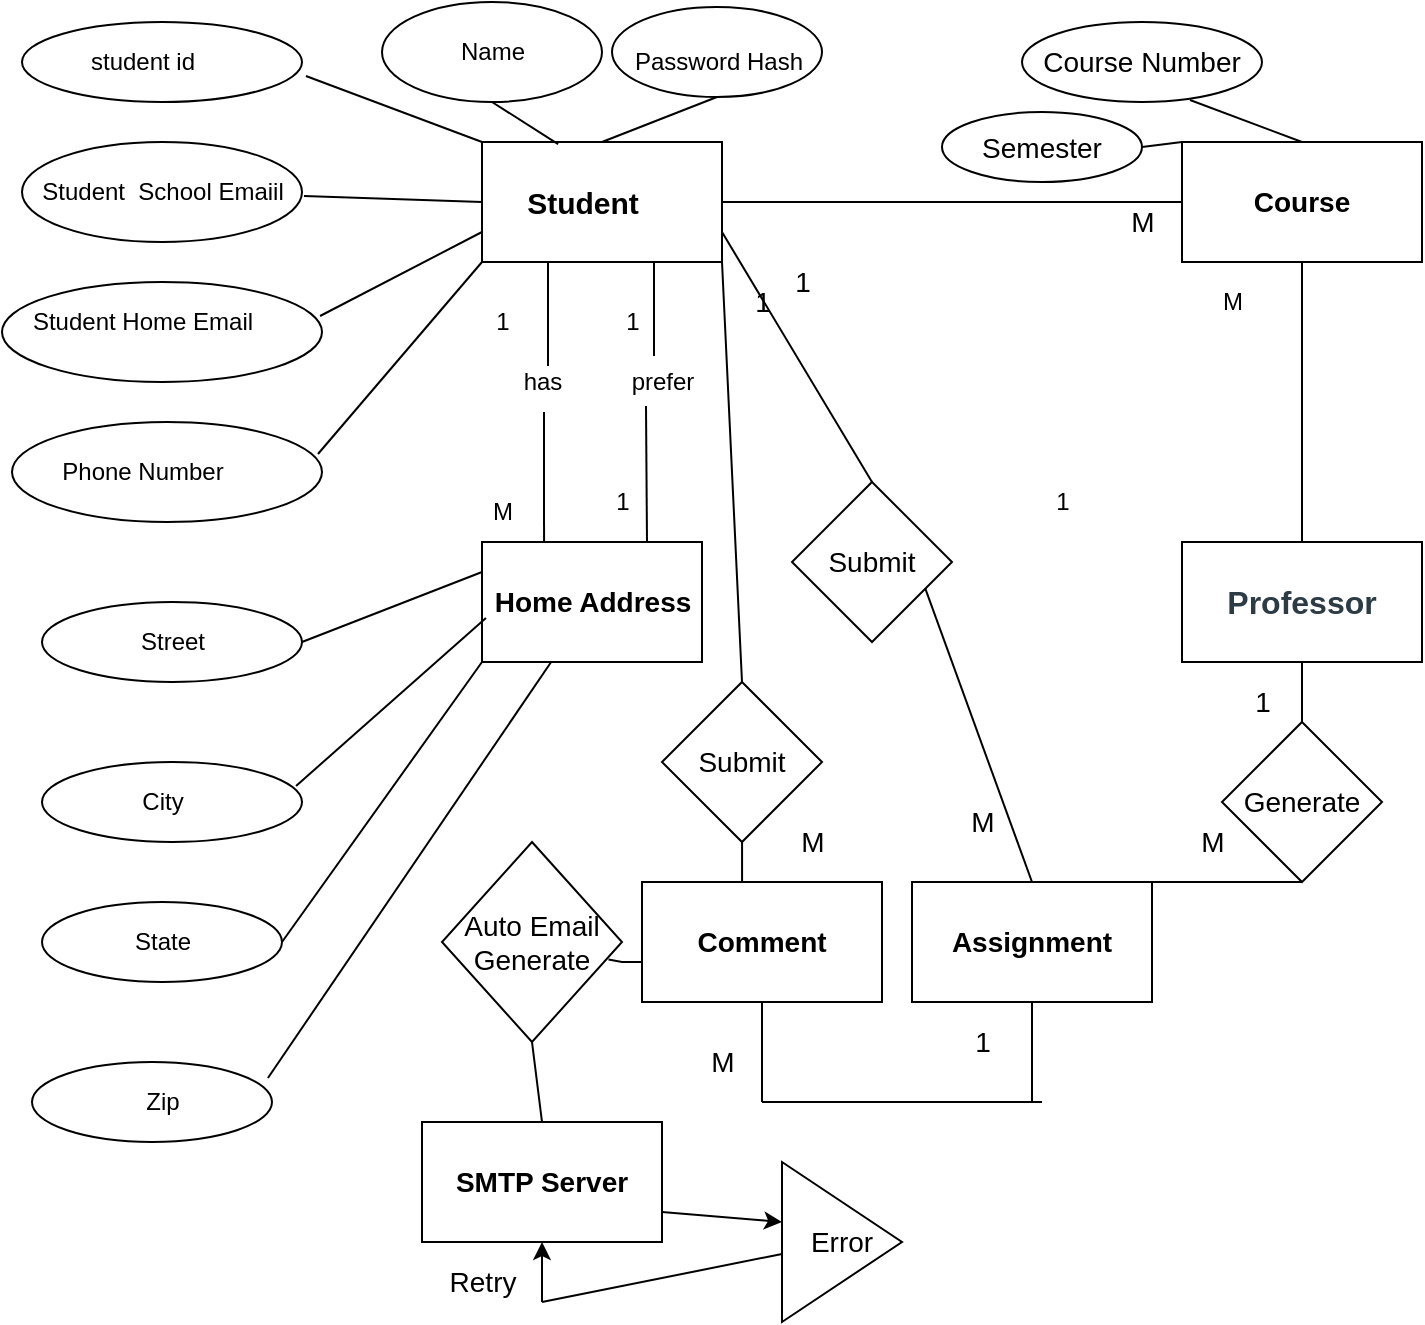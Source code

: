 <mxfile version="16.4.5" type="github">
  <diagram id="FI1HCP-CL0ABK_U0Km_D" name="Page-1">
    <mxGraphModel dx="2126" dy="754" grid="1" gridSize="10" guides="1" tooltips="1" connect="1" arrows="1" fold="1" page="1" pageScale="1" pageWidth="850" pageHeight="1100" math="0" shadow="0">
      <root>
        <mxCell id="0" />
        <mxCell id="1" parent="0" />
        <mxCell id="zn3FjfoVYna4GNYk1RI1-9" value="" style="rounded=0;whiteSpace=wrap;html=1;" parent="1" vertex="1">
          <mxGeometry x="-610" y="70" width="120" height="60" as="geometry" />
        </mxCell>
        <mxCell id="zn3FjfoVYna4GNYk1RI1-4" value="Student" style="text;html=1;resizable=0;autosize=4;align=center;verticalAlign=middle;points=[];fillColor=none;strokeColor=none;rounded=0;b;fontStyle=1;fontSize=15;" parent="1" vertex="1">
          <mxGeometry x="-590" y="90" width="60" height="20" as="geometry" />
        </mxCell>
        <mxCell id="zn3FjfoVYna4GNYk1RI1-5" value="" style="ellipse;whiteSpace=wrap;html=1;" parent="1" vertex="1">
          <mxGeometry x="-840" y="10" width="140" height="40" as="geometry" />
        </mxCell>
        <mxCell id="zn3FjfoVYna4GNYk1RI1-7" value="student id" style="text;html=1;resizable=0;autosize=1;align=center;verticalAlign=middle;points=[];fillColor=none;strokeColor=none;rounded=0;" parent="1" vertex="1">
          <mxGeometry x="-815" y="20" width="70" height="20" as="geometry" />
        </mxCell>
        <mxCell id="zn3FjfoVYna4GNYk1RI1-12" value="" style="endArrow=none;html=1;rounded=0;exitX=1.014;exitY=0.675;exitDx=0;exitDy=0;exitPerimeter=0;" parent="1" source="zn3FjfoVYna4GNYk1RI1-5" edge="1">
          <mxGeometry width="50" height="50" relative="1" as="geometry">
            <mxPoint x="-670" y="40" as="sourcePoint" />
            <mxPoint x="-610" y="70" as="targetPoint" />
            <Array as="points" />
          </mxGeometry>
        </mxCell>
        <mxCell id="zn3FjfoVYna4GNYk1RI1-14" value="" style="ellipse;whiteSpace=wrap;html=1;" parent="1" vertex="1">
          <mxGeometry x="-840" y="70" width="140" height="50" as="geometry" />
        </mxCell>
        <mxCell id="zn3FjfoVYna4GNYk1RI1-15" value="Student&amp;nbsp; School Emaiil" style="text;html=1;resizable=0;autosize=1;align=center;verticalAlign=middle;points=[];fillColor=none;strokeColor=none;rounded=0;" parent="1" vertex="1">
          <mxGeometry x="-840" y="85" width="140" height="20" as="geometry" />
        </mxCell>
        <mxCell id="zn3FjfoVYna4GNYk1RI1-17" value="" style="endArrow=none;html=1;rounded=0;exitX=1.007;exitY=0.6;exitDx=0;exitDy=0;exitPerimeter=0;entryX=0;entryY=0.5;entryDx=0;entryDy=0;" parent="1" source="zn3FjfoVYna4GNYk1RI1-15" target="zn3FjfoVYna4GNYk1RI1-9" edge="1">
          <mxGeometry width="50" height="50" relative="1" as="geometry">
            <mxPoint x="-280" y="370" as="sourcePoint" />
            <mxPoint x="-620" y="97" as="targetPoint" />
          </mxGeometry>
        </mxCell>
        <mxCell id="zn3FjfoVYna4GNYk1RI1-19" value="" style="ellipse;whiteSpace=wrap;html=1;" parent="1" vertex="1">
          <mxGeometry x="-850" y="140" width="160" height="50" as="geometry" />
        </mxCell>
        <mxCell id="zn3FjfoVYna4GNYk1RI1-20" value="Student Home Email" style="text;html=1;resizable=0;autosize=1;align=center;verticalAlign=middle;points=[];fillColor=none;strokeColor=none;rounded=0;" parent="1" vertex="1">
          <mxGeometry x="-845" y="150" width="130" height="20" as="geometry" />
        </mxCell>
        <mxCell id="zn3FjfoVYna4GNYk1RI1-21" value="" style="endArrow=none;html=1;rounded=0;exitX=0;exitY=0.75;exitDx=0;exitDy=0;entryX=0.994;entryY=0.34;entryDx=0;entryDy=0;entryPerimeter=0;" parent="1" source="zn3FjfoVYna4GNYk1RI1-9" target="zn3FjfoVYna4GNYk1RI1-19" edge="1">
          <mxGeometry width="50" height="50" relative="1" as="geometry">
            <mxPoint x="-280" y="370" as="sourcePoint" />
            <mxPoint x="-230" y="320" as="targetPoint" />
          </mxGeometry>
        </mxCell>
        <mxCell id="zn3FjfoVYna4GNYk1RI1-22" value="" style="ellipse;whiteSpace=wrap;html=1;" parent="1" vertex="1">
          <mxGeometry x="-845" y="210" width="155" height="50" as="geometry" />
        </mxCell>
        <mxCell id="zn3FjfoVYna4GNYk1RI1-23" value="Phone Number" style="text;html=1;resizable=0;autosize=1;align=center;verticalAlign=middle;points=[];fillColor=none;strokeColor=none;rounded=0;" parent="1" vertex="1">
          <mxGeometry x="-830" y="225" width="100" height="20" as="geometry" />
        </mxCell>
        <mxCell id="zn3FjfoVYna4GNYk1RI1-24" value="" style="endArrow=none;html=1;rounded=0;exitX=0.987;exitY=0.32;exitDx=0;exitDy=0;exitPerimeter=0;entryX=0;entryY=1;entryDx=0;entryDy=0;" parent="1" source="zn3FjfoVYna4GNYk1RI1-22" target="zn3FjfoVYna4GNYk1RI1-9" edge="1">
          <mxGeometry width="50" height="50" relative="1" as="geometry">
            <mxPoint x="-520" y="370" as="sourcePoint" />
            <mxPoint x="-470" y="320" as="targetPoint" />
          </mxGeometry>
        </mxCell>
        <mxCell id="zn3FjfoVYna4GNYk1RI1-25" value="" style="rounded=0;whiteSpace=wrap;html=1;" parent="1" vertex="1">
          <mxGeometry x="-610" y="270" width="110" height="60" as="geometry" />
        </mxCell>
        <mxCell id="zn3FjfoVYna4GNYk1RI1-26" value="Home Address" style="text;html=1;resizable=0;autosize=1;align=center;verticalAlign=middle;points=[];fillColor=none;strokeColor=none;rounded=0;fontStyle=1;fontSize=14;" parent="1" vertex="1">
          <mxGeometry x="-610" y="290" width="110" height="20" as="geometry" />
        </mxCell>
        <mxCell id="zn3FjfoVYna4GNYk1RI1-28" value="" style="ellipse;whiteSpace=wrap;html=1;" parent="1" vertex="1">
          <mxGeometry x="-830" y="300" width="130" height="40" as="geometry" />
        </mxCell>
        <mxCell id="zn3FjfoVYna4GNYk1RI1-29" value="Street" style="text;html=1;resizable=0;autosize=1;align=center;verticalAlign=middle;points=[];fillColor=none;strokeColor=none;rounded=0;" parent="1" vertex="1">
          <mxGeometry x="-790" y="310" width="50" height="20" as="geometry" />
        </mxCell>
        <mxCell id="zn3FjfoVYna4GNYk1RI1-30" value="" style="ellipse;whiteSpace=wrap;html=1;" parent="1" vertex="1">
          <mxGeometry x="-830" y="380" width="130" height="40" as="geometry" />
        </mxCell>
        <mxCell id="zn3FjfoVYna4GNYk1RI1-31" value="City" style="text;html=1;resizable=0;autosize=1;align=center;verticalAlign=middle;points=[];fillColor=none;strokeColor=none;rounded=0;" parent="1" vertex="1">
          <mxGeometry x="-790" y="390" width="40" height="20" as="geometry" />
        </mxCell>
        <mxCell id="zn3FjfoVYna4GNYk1RI1-32" value="" style="ellipse;whiteSpace=wrap;html=1;" parent="1" vertex="1">
          <mxGeometry x="-830" y="450" width="120" height="40" as="geometry" />
        </mxCell>
        <mxCell id="zn3FjfoVYna4GNYk1RI1-33" value="State" style="text;html=1;resizable=0;autosize=1;align=center;verticalAlign=middle;points=[];fillColor=none;strokeColor=none;rounded=0;" parent="1" vertex="1">
          <mxGeometry x="-790" y="460" width="40" height="20" as="geometry" />
        </mxCell>
        <mxCell id="zn3FjfoVYna4GNYk1RI1-34" value="" style="ellipse;whiteSpace=wrap;html=1;" parent="1" vertex="1">
          <mxGeometry x="-835" y="530" width="120" height="40" as="geometry" />
        </mxCell>
        <mxCell id="zn3FjfoVYna4GNYk1RI1-35" value="Zip" style="text;html=1;resizable=0;autosize=1;align=center;verticalAlign=middle;points=[];fillColor=none;strokeColor=none;rounded=0;" parent="1" vertex="1">
          <mxGeometry x="-785" y="540" width="30" height="20" as="geometry" />
        </mxCell>
        <mxCell id="zn3FjfoVYna4GNYk1RI1-36" value="" style="endArrow=none;html=1;rounded=0;exitX=1;exitY=0.5;exitDx=0;exitDy=0;entryX=0;entryY=0.25;entryDx=0;entryDy=0;" parent="1" source="zn3FjfoVYna4GNYk1RI1-28" target="zn3FjfoVYna4GNYk1RI1-25" edge="1">
          <mxGeometry width="50" height="50" relative="1" as="geometry">
            <mxPoint x="-340" y="380" as="sourcePoint" />
            <mxPoint x="-430" y="320" as="targetPoint" />
          </mxGeometry>
        </mxCell>
        <mxCell id="zn3FjfoVYna4GNYk1RI1-38" value="" style="endArrow=none;html=1;rounded=0;exitX=0.977;exitY=0.3;exitDx=0;exitDy=0;exitPerimeter=0;entryX=0.018;entryY=0.633;entryDx=0;entryDy=0;entryPerimeter=0;" parent="1" source="zn3FjfoVYna4GNYk1RI1-30" target="zn3FjfoVYna4GNYk1RI1-25" edge="1">
          <mxGeometry width="50" height="50" relative="1" as="geometry">
            <mxPoint x="-280" y="370" as="sourcePoint" />
            <mxPoint x="-600" y="310" as="targetPoint" />
          </mxGeometry>
        </mxCell>
        <mxCell id="zn3FjfoVYna4GNYk1RI1-39" value="" style="endArrow=none;html=1;rounded=0;exitX=1;exitY=0.5;exitDx=0;exitDy=0;entryX=0;entryY=1;entryDx=0;entryDy=0;" parent="1" source="zn3FjfoVYna4GNYk1RI1-32" target="zn3FjfoVYna4GNYk1RI1-25" edge="1">
          <mxGeometry width="50" height="50" relative="1" as="geometry">
            <mxPoint x="-660" y="460" as="sourcePoint" />
            <mxPoint x="-230" y="320" as="targetPoint" />
          </mxGeometry>
        </mxCell>
        <mxCell id="zn3FjfoVYna4GNYk1RI1-40" value="" style="endArrow=none;html=1;rounded=0;exitX=0.983;exitY=0.2;exitDx=0;exitDy=0;exitPerimeter=0;" parent="1" source="zn3FjfoVYna4GNYk1RI1-34" target="zn3FjfoVYna4GNYk1RI1-25" edge="1">
          <mxGeometry width="50" height="50" relative="1" as="geometry">
            <mxPoint x="-280" y="370" as="sourcePoint" />
            <mxPoint x="-230" y="320" as="targetPoint" />
          </mxGeometry>
        </mxCell>
        <mxCell id="zn3FjfoVYna4GNYk1RI1-41" value="has" style="text;html=1;resizable=0;autosize=1;align=center;verticalAlign=middle;points=[];fillColor=none;strokeColor=none;rounded=0;" parent="1" vertex="1">
          <mxGeometry x="-595" y="180" width="30" height="20" as="geometry" />
        </mxCell>
        <mxCell id="zn3FjfoVYna4GNYk1RI1-42" value="" style="endArrow=none;html=1;rounded=0;exitX=0.6;exitY=0.1;exitDx=0;exitDy=0;exitPerimeter=0;" parent="1" source="zn3FjfoVYna4GNYk1RI1-41" edge="1">
          <mxGeometry width="50" height="50" relative="1" as="geometry">
            <mxPoint x="-280" y="370" as="sourcePoint" />
            <mxPoint x="-577" y="130" as="targetPoint" />
          </mxGeometry>
        </mxCell>
        <mxCell id="zn3FjfoVYna4GNYk1RI1-43" value="" style="endArrow=none;html=1;rounded=0;exitX=0.282;exitY=0;exitDx=0;exitDy=0;entryX=0.533;entryY=1.25;entryDx=0;entryDy=0;entryPerimeter=0;exitPerimeter=0;" parent="1" source="zn3FjfoVYna4GNYk1RI1-25" target="zn3FjfoVYna4GNYk1RI1-41" edge="1">
          <mxGeometry width="50" height="50" relative="1" as="geometry">
            <mxPoint x="-280" y="370" as="sourcePoint" />
            <mxPoint x="-230" y="320" as="targetPoint" />
          </mxGeometry>
        </mxCell>
        <mxCell id="zn3FjfoVYna4GNYk1RI1-44" value="1" style="text;html=1;resizable=0;autosize=1;align=center;verticalAlign=middle;points=[];fillColor=none;strokeColor=none;rounded=0;" parent="1" vertex="1">
          <mxGeometry x="-610" y="150" width="20" height="20" as="geometry" />
        </mxCell>
        <mxCell id="zn3FjfoVYna4GNYk1RI1-45" value="M" style="text;html=1;resizable=0;autosize=1;align=center;verticalAlign=middle;points=[];fillColor=none;strokeColor=none;rounded=0;" parent="1" vertex="1">
          <mxGeometry x="-615" y="245" width="30" height="20" as="geometry" />
        </mxCell>
        <mxCell id="zn3FjfoVYna4GNYk1RI1-48" value="prefer" style="text;html=1;resizable=0;autosize=1;align=center;verticalAlign=middle;points=[];fillColor=none;strokeColor=none;rounded=0;" parent="1" vertex="1">
          <mxGeometry x="-545" y="180" width="50" height="20" as="geometry" />
        </mxCell>
        <mxCell id="zn3FjfoVYna4GNYk1RI1-49" value="" style="endArrow=none;html=1;rounded=0;exitX=0.42;exitY=-0.15;exitDx=0;exitDy=0;exitPerimeter=0;" parent="1" source="zn3FjfoVYna4GNYk1RI1-48" edge="1">
          <mxGeometry width="50" height="50" relative="1" as="geometry">
            <mxPoint x="-280" y="370" as="sourcePoint" />
            <mxPoint x="-524" y="130" as="targetPoint" />
          </mxGeometry>
        </mxCell>
        <mxCell id="zn3FjfoVYna4GNYk1RI1-50" value="" style="endArrow=none;html=1;rounded=0;exitX=0.75;exitY=0;exitDx=0;exitDy=0;entryX=0.34;entryY=1.1;entryDx=0;entryDy=0;entryPerimeter=0;" parent="1" source="zn3FjfoVYna4GNYk1RI1-25" target="zn3FjfoVYna4GNYk1RI1-48" edge="1">
          <mxGeometry width="50" height="50" relative="1" as="geometry">
            <mxPoint x="-280" y="370" as="sourcePoint" />
            <mxPoint x="-230" y="320" as="targetPoint" />
          </mxGeometry>
        </mxCell>
        <mxCell id="zn3FjfoVYna4GNYk1RI1-51" value="1" style="text;html=1;resizable=0;autosize=1;align=center;verticalAlign=middle;points=[];fillColor=none;strokeColor=none;rounded=0;" parent="1" vertex="1">
          <mxGeometry x="-545" y="150" width="20" height="20" as="geometry" />
        </mxCell>
        <mxCell id="zn3FjfoVYna4GNYk1RI1-52" value="1" style="text;html=1;resizable=0;autosize=1;align=center;verticalAlign=middle;points=[];fillColor=none;strokeColor=none;rounded=0;" parent="1" vertex="1">
          <mxGeometry x="-550" y="240" width="20" height="20" as="geometry" />
        </mxCell>
        <mxCell id="zn3FjfoVYna4GNYk1RI1-53" value="" style="ellipse;whiteSpace=wrap;html=1;" parent="1" vertex="1">
          <mxGeometry x="-660" width="110" height="50" as="geometry" />
        </mxCell>
        <mxCell id="zn3FjfoVYna4GNYk1RI1-54" value="Name" style="text;html=1;resizable=0;autosize=1;align=center;verticalAlign=middle;points=[];fillColor=none;strokeColor=none;rounded=0;" parent="1" vertex="1">
          <mxGeometry x="-630" y="15" width="50" height="20" as="geometry" />
        </mxCell>
        <mxCell id="zn3FjfoVYna4GNYk1RI1-55" value="" style="endArrow=none;html=1;rounded=0;exitX=0.5;exitY=1;exitDx=0;exitDy=0;entryX=0.317;entryY=0.017;entryDx=0;entryDy=0;entryPerimeter=0;" parent="1" source="zn3FjfoVYna4GNYk1RI1-53" target="zn3FjfoVYna4GNYk1RI1-9" edge="1">
          <mxGeometry width="50" height="50" relative="1" as="geometry">
            <mxPoint x="-280" y="370" as="sourcePoint" />
            <mxPoint x="-230" y="320" as="targetPoint" />
          </mxGeometry>
        </mxCell>
        <mxCell id="zn3FjfoVYna4GNYk1RI1-56" value="" style="ellipse;whiteSpace=wrap;html=1;" parent="1" vertex="1">
          <mxGeometry x="-545" y="2.5" width="105" height="45" as="geometry" />
        </mxCell>
        <mxCell id="zn3FjfoVYna4GNYk1RI1-57" value="Password Hash" style="text;html=1;resizable=0;autosize=1;align=center;verticalAlign=middle;points=[];fillColor=none;strokeColor=none;rounded=0;" parent="1" vertex="1">
          <mxGeometry x="-542.5" y="20" width="100" height="20" as="geometry" />
        </mxCell>
        <mxCell id="zn3FjfoVYna4GNYk1RI1-58" value="" style="endArrow=none;html=1;rounded=0;exitX=0.5;exitY=0;exitDx=0;exitDy=0;entryX=0.5;entryY=1;entryDx=0;entryDy=0;" parent="1" source="zn3FjfoVYna4GNYk1RI1-9" target="zn3FjfoVYna4GNYk1RI1-56" edge="1">
          <mxGeometry width="50" height="50" relative="1" as="geometry">
            <mxPoint x="-120" y="170" as="sourcePoint" />
            <mxPoint x="-70" y="120" as="targetPoint" />
          </mxGeometry>
        </mxCell>
        <mxCell id="zn3FjfoVYna4GNYk1RI1-59" value="&lt;b&gt;Course&lt;/b&gt;" style="rounded=0;whiteSpace=wrap;html=1;fontSize=14;" parent="1" vertex="1">
          <mxGeometry x="-260" y="70" width="120" height="60" as="geometry" />
        </mxCell>
        <mxCell id="zn3FjfoVYna4GNYk1RI1-60" value="Course Number" style="ellipse;whiteSpace=wrap;html=1;fontSize=14;" parent="1" vertex="1">
          <mxGeometry x="-340" y="10" width="120" height="40" as="geometry" />
        </mxCell>
        <mxCell id="zn3FjfoVYna4GNYk1RI1-62" value="Semester" style="ellipse;whiteSpace=wrap;html=1;fontSize=14;" parent="1" vertex="1">
          <mxGeometry x="-380" y="55" width="100" height="35" as="geometry" />
        </mxCell>
        <mxCell id="zn3FjfoVYna4GNYk1RI1-63" value="" style="endArrow=none;html=1;rounded=0;fontSize=14;entryX=1;entryY=0.5;entryDx=0;entryDy=0;exitX=0;exitY=0;exitDx=0;exitDy=0;" parent="1" source="zn3FjfoVYna4GNYk1RI1-59" target="zn3FjfoVYna4GNYk1RI1-62" edge="1">
          <mxGeometry width="50" height="50" relative="1" as="geometry">
            <mxPoint x="-430" y="410" as="sourcePoint" />
            <mxPoint x="-380" y="360" as="targetPoint" />
          </mxGeometry>
        </mxCell>
        <mxCell id="phz-OX-YsCcyFL9G0abu-1" value="&lt;strong style=&quot;color: rgb(45 , 59 , 69) ; font-family: &amp;#34;arial&amp;#34; , &amp;#34;helvetica&amp;#34; , &amp;#34;verdana&amp;#34; , &amp;#34;times new roman&amp;#34; , sans-serif ; font-size: 16px ; text-align: left ; background-color: rgb(255 , 255 , 255)&quot;&gt;Professor&lt;/strong&gt;" style="rounded=0;whiteSpace=wrap;html=1;" parent="1" vertex="1">
          <mxGeometry x="-260" y="270" width="120" height="60" as="geometry" />
        </mxCell>
        <mxCell id="phz-OX-YsCcyFL9G0abu-2" value="" style="endArrow=none;html=1;rounded=0;entryX=0.5;entryY=1;entryDx=0;entryDy=0;exitX=0.5;exitY=0;exitDx=0;exitDy=0;" parent="1" source="phz-OX-YsCcyFL9G0abu-1" target="zn3FjfoVYna4GNYk1RI1-59" edge="1">
          <mxGeometry width="50" height="50" relative="1" as="geometry">
            <mxPoint x="-450" y="450" as="sourcePoint" />
            <mxPoint x="-400" y="400" as="targetPoint" />
          </mxGeometry>
        </mxCell>
        <mxCell id="phz-OX-YsCcyFL9G0abu-3" value="M" style="text;html=1;resizable=0;autosize=1;align=center;verticalAlign=middle;points=[];fillColor=none;strokeColor=none;rounded=0;" parent="1" vertex="1">
          <mxGeometry x="-250" y="140" width="30" height="20" as="geometry" />
        </mxCell>
        <mxCell id="phz-OX-YsCcyFL9G0abu-4" value="1" style="text;html=1;resizable=0;autosize=1;align=center;verticalAlign=middle;points=[];fillColor=none;strokeColor=none;rounded=0;" parent="1" vertex="1">
          <mxGeometry x="-330" y="240" width="20" height="20" as="geometry" />
        </mxCell>
        <mxCell id="phz-OX-YsCcyFL9G0abu-5" value="&lt;b&gt;&lt;font style=&quot;font-size: 14px&quot;&gt;Assignment&lt;/font&gt;&lt;/b&gt;" style="rounded=0;whiteSpace=wrap;html=1;" parent="1" vertex="1">
          <mxGeometry x="-395" y="440" width="120" height="60" as="geometry" />
        </mxCell>
        <mxCell id="phz-OX-YsCcyFL9G0abu-6" value="" style="endArrow=none;html=1;rounded=0;exitX=1;exitY=0.5;exitDx=0;exitDy=0;" parent="1" source="zn3FjfoVYna4GNYk1RI1-9" edge="1">
          <mxGeometry width="50" height="50" relative="1" as="geometry">
            <mxPoint x="-450" y="450" as="sourcePoint" />
            <mxPoint x="-340" y="100" as="targetPoint" />
          </mxGeometry>
        </mxCell>
        <mxCell id="phz-OX-YsCcyFL9G0abu-7" value="" style="endArrow=none;html=1;rounded=0;exitX=0.5;exitY=0;exitDx=0;exitDy=0;entryX=1;entryY=0.75;entryDx=0;entryDy=0;startArrow=none;" parent="1" source="phz-OX-YsCcyFL9G0abu-15" edge="1" target="zn3FjfoVYna4GNYk1RI1-9">
          <mxGeometry width="50" height="50" relative="1" as="geometry">
            <mxPoint x="-360" y="450" as="sourcePoint" />
            <mxPoint x="-340" y="100" as="targetPoint" />
          </mxGeometry>
        </mxCell>
        <mxCell id="phz-OX-YsCcyFL9G0abu-8" value="1" style="text;html=1;resizable=0;autosize=1;align=center;verticalAlign=middle;points=[];fillColor=none;strokeColor=none;rounded=0;fontSize=14;" parent="1" vertex="1">
          <mxGeometry x="-460" y="130" width="20" height="20" as="geometry" />
        </mxCell>
        <mxCell id="phz-OX-YsCcyFL9G0abu-9" value="M" style="text;html=1;resizable=0;autosize=1;align=center;verticalAlign=middle;points=[];fillColor=none;strokeColor=none;rounded=0;fontSize=14;" parent="1" vertex="1">
          <mxGeometry x="-375" y="400" width="30" height="20" as="geometry" />
        </mxCell>
        <mxCell id="phz-OX-YsCcyFL9G0abu-10" value="Generate" style="rhombus;whiteSpace=wrap;html=1;fontSize=14;" parent="1" vertex="1">
          <mxGeometry x="-240" y="360" width="80" height="80" as="geometry" />
        </mxCell>
        <mxCell id="phz-OX-YsCcyFL9G0abu-11" value="" style="endArrow=none;html=1;rounded=0;fontSize=14;entryX=0.5;entryY=1;entryDx=0;entryDy=0;" parent="1" source="phz-OX-YsCcyFL9G0abu-10" target="phz-OX-YsCcyFL9G0abu-1" edge="1">
          <mxGeometry width="50" height="50" relative="1" as="geometry">
            <mxPoint x="-450" y="450" as="sourcePoint" />
            <mxPoint x="-400" y="400" as="targetPoint" />
          </mxGeometry>
        </mxCell>
        <mxCell id="phz-OX-YsCcyFL9G0abu-12" value="" style="endArrow=none;html=1;rounded=0;fontSize=14;exitX=1;exitY=0;exitDx=0;exitDy=0;entryX=0.5;entryY=1;entryDx=0;entryDy=0;" parent="1" source="phz-OX-YsCcyFL9G0abu-5" target="phz-OX-YsCcyFL9G0abu-10" edge="1">
          <mxGeometry width="50" height="50" relative="1" as="geometry">
            <mxPoint x="-450" y="450" as="sourcePoint" />
            <mxPoint x="-400" y="400" as="targetPoint" />
          </mxGeometry>
        </mxCell>
        <mxCell id="phz-OX-YsCcyFL9G0abu-13" value="1" style="text;html=1;resizable=0;autosize=1;align=center;verticalAlign=middle;points=[];fillColor=none;strokeColor=none;rounded=0;fontSize=14;" parent="1" vertex="1">
          <mxGeometry x="-230" y="340" width="20" height="20" as="geometry" />
        </mxCell>
        <mxCell id="phz-OX-YsCcyFL9G0abu-14" value="M" style="text;html=1;resizable=0;autosize=1;align=center;verticalAlign=middle;points=[];fillColor=none;strokeColor=none;rounded=0;fontSize=14;" parent="1" vertex="1">
          <mxGeometry x="-260" y="410" width="30" height="20" as="geometry" />
        </mxCell>
        <mxCell id="phz-OX-YsCcyFL9G0abu-16" value="" style="endArrow=none;html=1;rounded=0;fontSize=14;entryX=0;entryY=0.5;entryDx=0;entryDy=0;" parent="1" target="zn3FjfoVYna4GNYk1RI1-59" edge="1">
          <mxGeometry width="50" height="50" relative="1" as="geometry">
            <mxPoint x="-340" y="100" as="sourcePoint" />
            <mxPoint x="-310" y="400" as="targetPoint" />
          </mxGeometry>
        </mxCell>
        <mxCell id="phz-OX-YsCcyFL9G0abu-17" value="M" style="text;html=1;resizable=0;autosize=1;align=center;verticalAlign=middle;points=[];fillColor=none;strokeColor=none;rounded=0;fontSize=14;" parent="1" vertex="1">
          <mxGeometry x="-295" y="100" width="30" height="20" as="geometry" />
        </mxCell>
        <mxCell id="phz-OX-YsCcyFL9G0abu-21" value="&lt;b&gt;Comment&lt;/b&gt;" style="rounded=0;whiteSpace=wrap;html=1;fontSize=14;" parent="1" vertex="1">
          <mxGeometry x="-530" y="440" width="120" height="60" as="geometry" />
        </mxCell>
        <mxCell id="phz-OX-YsCcyFL9G0abu-22" value="" style="endArrow=none;html=1;rounded=0;fontSize=14;exitX=0.5;exitY=1;exitDx=0;exitDy=0;" parent="1" source="phz-OX-YsCcyFL9G0abu-21" edge="1">
          <mxGeometry width="50" height="50" relative="1" as="geometry">
            <mxPoint x="-450" y="450" as="sourcePoint" />
            <mxPoint x="-470" y="550" as="targetPoint" />
          </mxGeometry>
        </mxCell>
        <mxCell id="phz-OX-YsCcyFL9G0abu-23" value="" style="endArrow=none;html=1;rounded=0;fontSize=14;entryX=0.5;entryY=1;entryDx=0;entryDy=0;" parent="1" target="phz-OX-YsCcyFL9G0abu-5" edge="1">
          <mxGeometry width="50" height="50" relative="1" as="geometry">
            <mxPoint x="-335" y="550" as="sourcePoint" />
            <mxPoint x="-350" y="500" as="targetPoint" />
          </mxGeometry>
        </mxCell>
        <mxCell id="phz-OX-YsCcyFL9G0abu-24" value="" style="endArrow=none;html=1;rounded=0;fontSize=14;" parent="1" edge="1">
          <mxGeometry width="50" height="50" relative="1" as="geometry">
            <mxPoint x="-470" y="550" as="sourcePoint" />
            <mxPoint x="-330" y="550" as="targetPoint" />
          </mxGeometry>
        </mxCell>
        <mxCell id="phz-OX-YsCcyFL9G0abu-25" value="1" style="text;html=1;resizable=0;autosize=1;align=center;verticalAlign=middle;points=[];fillColor=none;strokeColor=none;rounded=0;fontSize=14;" parent="1" vertex="1">
          <mxGeometry x="-370" y="510" width="20" height="20" as="geometry" />
        </mxCell>
        <mxCell id="phz-OX-YsCcyFL9G0abu-26" value="M" style="text;html=1;resizable=0;autosize=1;align=center;verticalAlign=middle;points=[];fillColor=none;strokeColor=none;rounded=0;fontSize=14;" parent="1" vertex="1">
          <mxGeometry x="-505" y="520" width="30" height="20" as="geometry" />
        </mxCell>
        <mxCell id="phz-OX-YsCcyFL9G0abu-27" value="" style="endArrow=none;html=1;rounded=0;fontSize=14;exitX=1;exitY=1;exitDx=0;exitDy=0;entryX=0.417;entryY=0;entryDx=0;entryDy=0;entryPerimeter=0;" parent="1" source="zn3FjfoVYna4GNYk1RI1-9" target="phz-OX-YsCcyFL9G0abu-21" edge="1">
          <mxGeometry width="50" height="50" relative="1" as="geometry">
            <mxPoint x="-450" y="450" as="sourcePoint" />
            <mxPoint x="-400" y="400" as="targetPoint" />
            <Array as="points">
              <mxPoint x="-480" y="340" />
            </Array>
          </mxGeometry>
        </mxCell>
        <mxCell id="phz-OX-YsCcyFL9G0abu-28" value="Submit" style="rhombus;whiteSpace=wrap;html=1;fontSize=14;" parent="1" vertex="1">
          <mxGeometry x="-520" y="340" width="80" height="80" as="geometry" />
        </mxCell>
        <mxCell id="phz-OX-YsCcyFL9G0abu-30" value="1" style="text;html=1;resizable=0;autosize=1;align=center;verticalAlign=middle;points=[];fillColor=none;strokeColor=none;rounded=0;fontSize=14;" parent="1" vertex="1">
          <mxGeometry x="-480" y="140" width="20" height="20" as="geometry" />
        </mxCell>
        <mxCell id="phz-OX-YsCcyFL9G0abu-31" value="M" style="text;html=1;resizable=0;autosize=1;align=center;verticalAlign=middle;points=[];fillColor=none;strokeColor=none;rounded=0;fontSize=14;" parent="1" vertex="1">
          <mxGeometry x="-460" y="410" width="30" height="20" as="geometry" />
        </mxCell>
        <mxCell id="phz-OX-YsCcyFL9G0abu-32" value="&lt;b&gt;SMTP Server&lt;/b&gt;" style="rounded=0;whiteSpace=wrap;html=1;fontSize=14;" parent="1" vertex="1">
          <mxGeometry x="-640" y="560" width="120" height="60" as="geometry" />
        </mxCell>
        <mxCell id="phz-OX-YsCcyFL9G0abu-34" value="Auto Email Generate" style="rhombus;whiteSpace=wrap;html=1;fontSize=14;" parent="1" vertex="1">
          <mxGeometry x="-630" y="420" width="90" height="100" as="geometry" />
        </mxCell>
        <mxCell id="phz-OX-YsCcyFL9G0abu-35" value="" style="endArrow=none;html=1;rounded=0;fontSize=14;exitX=0.925;exitY=0.588;exitDx=0;exitDy=0;exitPerimeter=0;entryX=0;entryY=0.667;entryDx=0;entryDy=0;entryPerimeter=0;" parent="1" source="phz-OX-YsCcyFL9G0abu-34" target="phz-OX-YsCcyFL9G0abu-21" edge="1">
          <mxGeometry width="50" height="50" relative="1" as="geometry">
            <mxPoint x="-400" y="450" as="sourcePoint" />
            <mxPoint x="-530" y="487" as="targetPoint" />
            <Array as="points">
              <mxPoint x="-540" y="480" />
            </Array>
          </mxGeometry>
        </mxCell>
        <mxCell id="phz-OX-YsCcyFL9G0abu-36" value="" style="endArrow=none;html=1;rounded=0;fontSize=14;exitX=0.5;exitY=1;exitDx=0;exitDy=0;entryX=0.5;entryY=0;entryDx=0;entryDy=0;" parent="1" source="phz-OX-YsCcyFL9G0abu-34" target="phz-OX-YsCcyFL9G0abu-32" edge="1">
          <mxGeometry width="50" height="50" relative="1" as="geometry">
            <mxPoint x="-580" y="510" as="sourcePoint" />
            <mxPoint x="-580" y="550" as="targetPoint" />
          </mxGeometry>
        </mxCell>
        <mxCell id="phz-OX-YsCcyFL9G0abu-37" value="Error" style="triangle;whiteSpace=wrap;html=1;fontSize=14;" parent="1" vertex="1">
          <mxGeometry x="-460" y="580" width="60" height="80" as="geometry" />
        </mxCell>
        <mxCell id="phz-OX-YsCcyFL9G0abu-38" value="" style="endArrow=none;html=1;rounded=0;fontSize=14;" parent="1" target="phz-OX-YsCcyFL9G0abu-37" edge="1">
          <mxGeometry width="50" height="50" relative="1" as="geometry">
            <mxPoint x="-580" y="650" as="sourcePoint" />
            <mxPoint x="-350" y="490" as="targetPoint" />
          </mxGeometry>
        </mxCell>
        <mxCell id="phz-OX-YsCcyFL9G0abu-40" value="Retry" style="text;html=1;resizable=0;autosize=1;align=center;verticalAlign=middle;points=[];fillColor=none;strokeColor=none;rounded=0;fontSize=14;" parent="1" vertex="1">
          <mxGeometry x="-635" y="630" width="50" height="20" as="geometry" />
        </mxCell>
        <mxCell id="phz-OX-YsCcyFL9G0abu-42" value="" style="endArrow=classic;html=1;rounded=0;fontSize=14;exitX=1;exitY=0.75;exitDx=0;exitDy=0;" parent="1" source="phz-OX-YsCcyFL9G0abu-32" edge="1">
          <mxGeometry width="50" height="50" relative="1" as="geometry">
            <mxPoint x="-520" y="590" as="sourcePoint" />
            <mxPoint x="-460" y="610" as="targetPoint" />
          </mxGeometry>
        </mxCell>
        <mxCell id="phz-OX-YsCcyFL9G0abu-43" value="" style="endArrow=classic;html=1;rounded=0;fontSize=14;entryX=0.5;entryY=1;entryDx=0;entryDy=0;" parent="1" target="phz-OX-YsCcyFL9G0abu-32" edge="1">
          <mxGeometry width="50" height="50" relative="1" as="geometry">
            <mxPoint x="-580" y="650" as="sourcePoint" />
            <mxPoint x="-380" y="350" as="targetPoint" />
          </mxGeometry>
        </mxCell>
        <mxCell id="-4fq86BBWAt2RD-6lXRl-1" value="" style="endArrow=none;html=1;rounded=0;entryX=0.7;entryY=0.975;entryDx=0;entryDy=0;entryPerimeter=0;exitX=0.5;exitY=0;exitDx=0;exitDy=0;" edge="1" parent="1" source="zn3FjfoVYna4GNYk1RI1-59" target="zn3FjfoVYna4GNYk1RI1-60">
          <mxGeometry width="50" height="50" relative="1" as="geometry">
            <mxPoint x="-450" y="410" as="sourcePoint" />
            <mxPoint x="-400" y="360" as="targetPoint" />
          </mxGeometry>
        </mxCell>
        <mxCell id="phz-OX-YsCcyFL9G0abu-15" value="Submit" style="rhombus;whiteSpace=wrap;html=1;fontSize=14;" parent="1" vertex="1">
          <mxGeometry x="-455" y="240" width="80" height="80" as="geometry" />
        </mxCell>
        <mxCell id="-4fq86BBWAt2RD-6lXRl-2" value="" style="endArrow=none;html=1;rounded=0;exitX=0.5;exitY=0;exitDx=0;exitDy=0;entryX=1;entryY=0.75;entryDx=0;entryDy=0;" edge="1" parent="1" source="phz-OX-YsCcyFL9G0abu-5" target="phz-OX-YsCcyFL9G0abu-15">
          <mxGeometry width="50" height="50" relative="1" as="geometry">
            <mxPoint x="-335" y="440" as="sourcePoint" />
            <mxPoint x="-490" y="115" as="targetPoint" />
          </mxGeometry>
        </mxCell>
      </root>
    </mxGraphModel>
  </diagram>
</mxfile>
